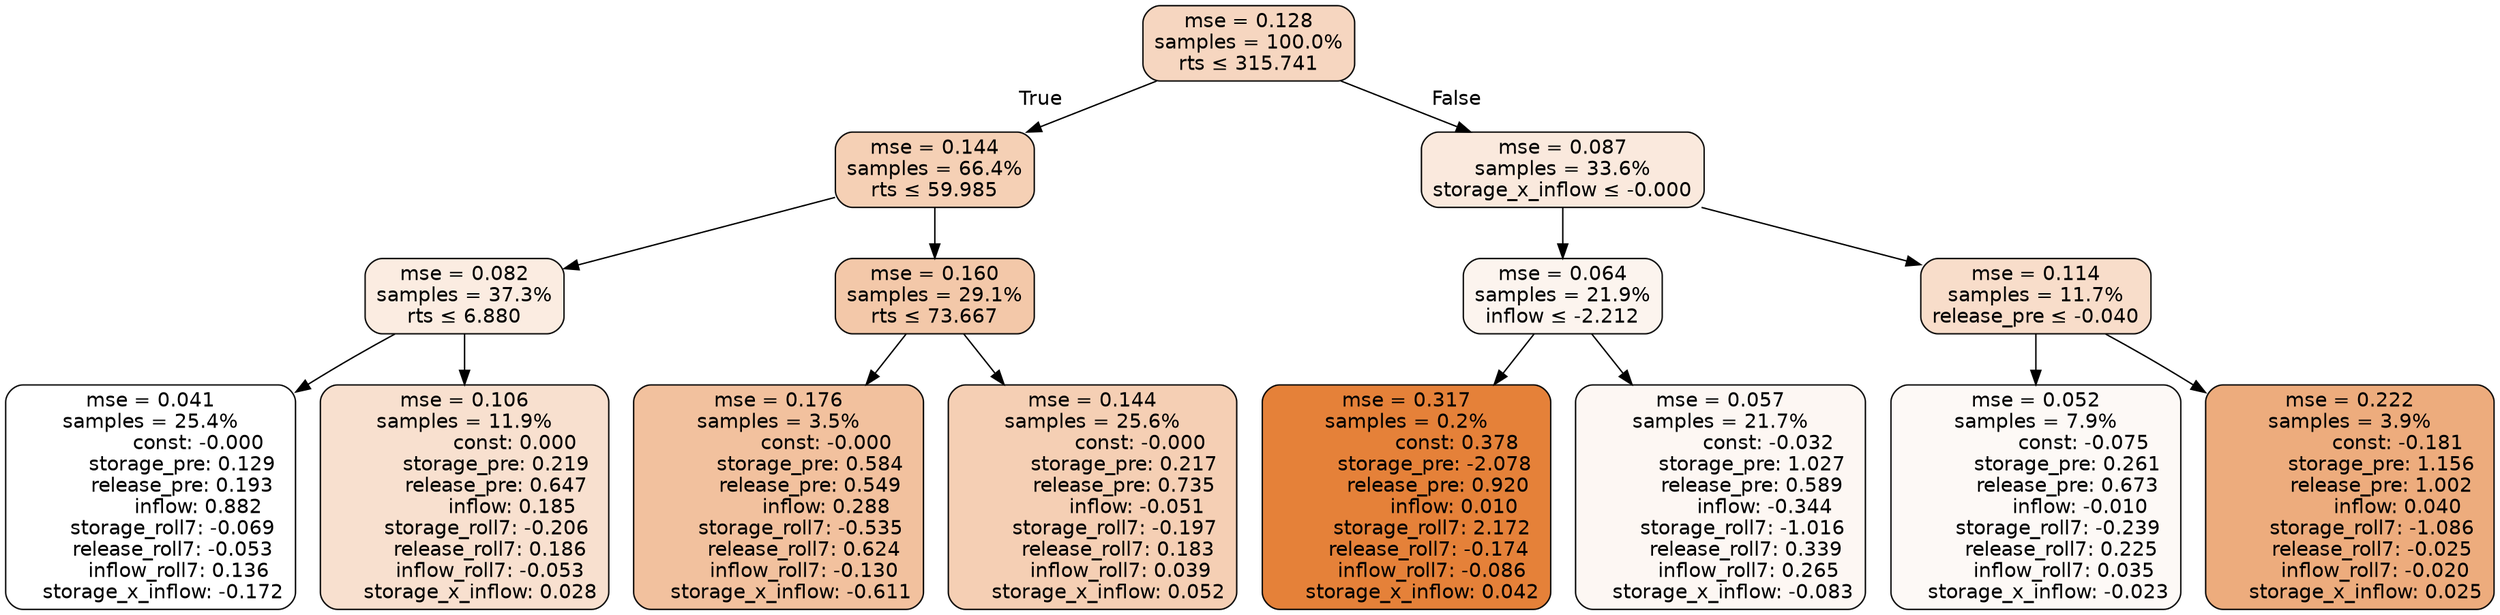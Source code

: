 digraph tree {
bgcolor="transparent"
node [shape=rectangle, style="filled, rounded", color="black", fontname=helvetica] ;
edge [fontname=helvetica] ;
	"0" [label="mse = 0.128
samples = 100.0%
rts &le; 315.741", fillcolor="#f6d6c0"]
	"1" [label="mse = 0.144
samples = 66.4%
rts &le; 59.985", fillcolor="#f5d0b5"]
	"2" [label="mse = 0.082
samples = 37.3%
rts &le; 6.880", fillcolor="#fbece1"]
	"3" [label="mse = 0.041
samples = 25.4%
               const: -0.000
          storage_pre: 0.129
          release_pre: 0.193
               inflow: 0.882
       storage_roll7: -0.069
       release_roll7: -0.053
         inflow_roll7: 0.136
    storage_x_inflow: -0.172", fillcolor="#ffffff"]
	"4" [label="mse = 0.106
samples = 11.9%
                const: 0.000
          storage_pre: 0.219
          release_pre: 0.647
               inflow: 0.185
       storage_roll7: -0.206
        release_roll7: 0.186
        inflow_roll7: -0.053
     storage_x_inflow: 0.028", fillcolor="#f8e0cf"]
	"5" [label="mse = 0.160
samples = 29.1%
rts &le; 73.667", fillcolor="#f3c8a9"]
	"6" [label="mse = 0.176
samples = 3.5%
               const: -0.000
          storage_pre: 0.584
          release_pre: 0.549
               inflow: 0.288
       storage_roll7: -0.535
        release_roll7: 0.624
        inflow_roll7: -0.130
    storage_x_inflow: -0.611", fillcolor="#f2c19e"]
	"7" [label="mse = 0.144
samples = 25.6%
               const: -0.000
          storage_pre: 0.217
          release_pre: 0.735
              inflow: -0.051
       storage_roll7: -0.197
        release_roll7: 0.183
         inflow_roll7: 0.039
     storage_x_inflow: 0.052", fillcolor="#f5cfb4"]
	"8" [label="mse = 0.087
samples = 33.6%
storage_x_inflow &le; -0.000", fillcolor="#fae9dd"]
	"9" [label="mse = 0.064
samples = 21.9%
inflow &le; -2.212", fillcolor="#fcf4ee"]
	"10" [label="mse = 0.317
samples = 0.2%
                const: 0.378
         storage_pre: -2.078
          release_pre: 0.920
               inflow: 0.010
        storage_roll7: 2.172
       release_roll7: -0.174
        inflow_roll7: -0.086
     storage_x_inflow: 0.042", fillcolor="#e58139"]
	"11" [label="mse = 0.057
samples = 21.7%
               const: -0.032
          storage_pre: 1.027
          release_pre: 0.589
              inflow: -0.344
       storage_roll7: -1.016
        release_roll7: 0.339
         inflow_roll7: 0.265
    storage_x_inflow: -0.083", fillcolor="#fdf7f3"]
	"12" [label="mse = 0.114
samples = 11.7%
release_pre &le; -0.040", fillcolor="#f8ddca"]
	"13" [label="mse = 0.052
samples = 7.9%
               const: -0.075
          storage_pre: 0.261
          release_pre: 0.673
              inflow: -0.010
       storage_roll7: -0.239
        release_roll7: 0.225
         inflow_roll7: 0.035
    storage_x_inflow: -0.023", fillcolor="#fdf9f6"]
	"14" [label="mse = 0.222
samples = 3.9%
               const: -0.181
          storage_pre: 1.156
          release_pre: 1.002
               inflow: 0.040
       storage_roll7: -1.086
       release_roll7: -0.025
        inflow_roll7: -0.020
     storage_x_inflow: 0.025", fillcolor="#edac7d"]

	"0" -> "1" [labeldistance=2.5, labelangle=45, headlabel="True"]
	"1" -> "2"
	"2" -> "3"
	"2" -> "4"
	"1" -> "5"
	"5" -> "6"
	"5" -> "7"
	"0" -> "8" [labeldistance=2.5, labelangle=-45, headlabel="False"]
	"8" -> "9"
	"9" -> "10"
	"9" -> "11"
	"8" -> "12"
	"12" -> "13"
	"12" -> "14"
}